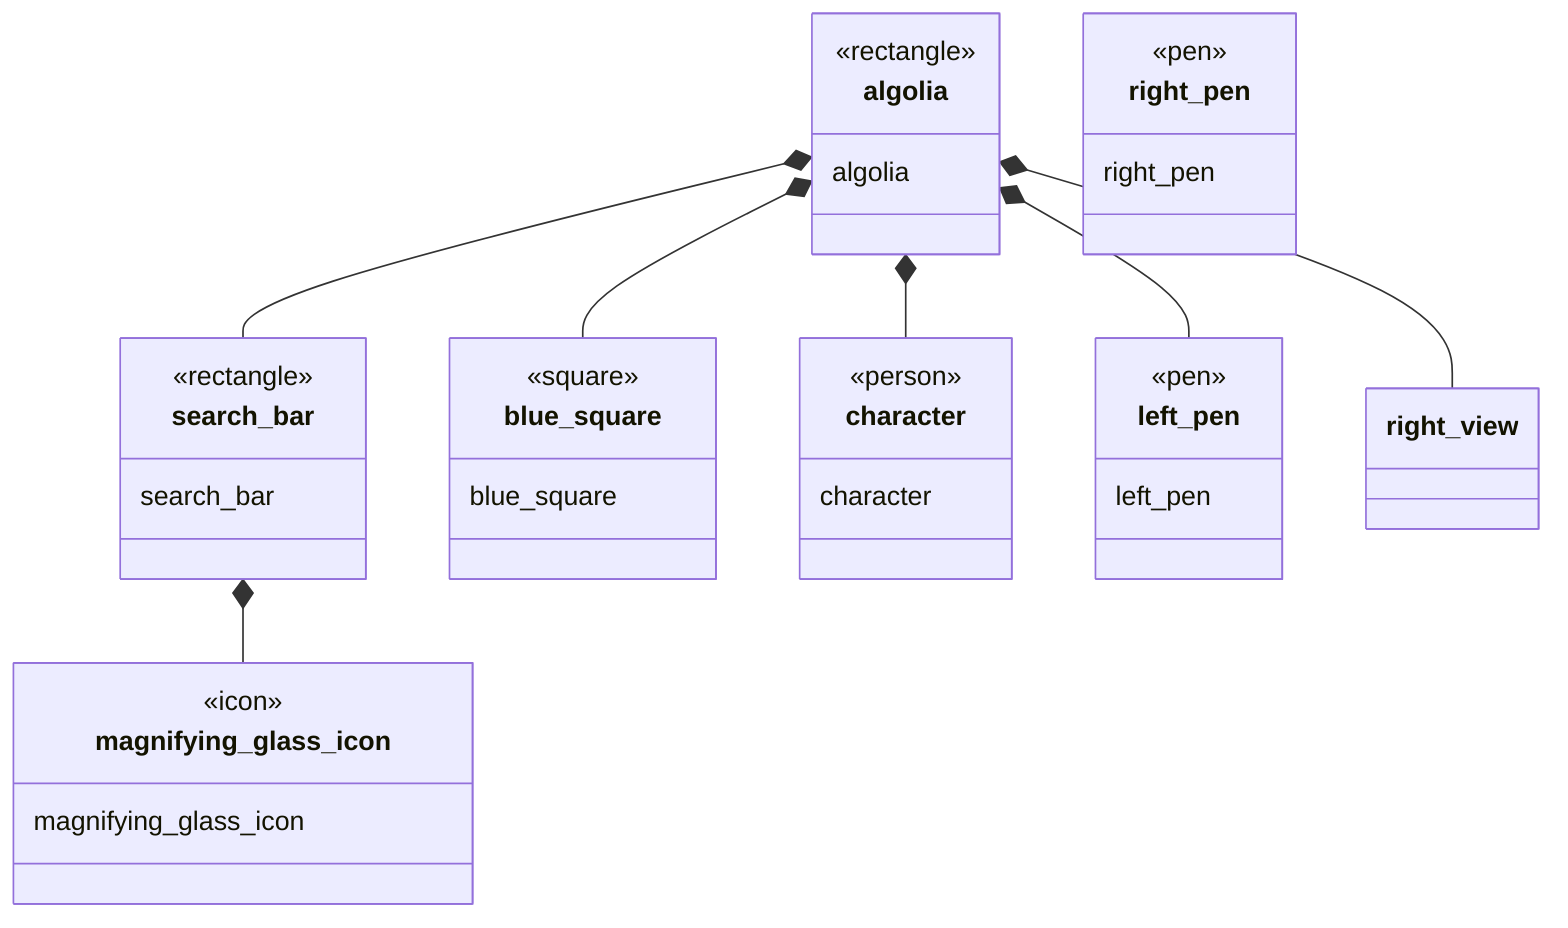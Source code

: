 classDiagram
  class algolia {
    algolia
    <<rectangle>>
  }
  class search_bar {
    search_bar
    <<rectangle>>
  }
  class magnifying_glass_icon {
    magnifying_glass_icon
    <<icon>>
  }
  class blue_square {
    blue_square
    <<square>>
  }
  class character {
    character
    <<person>>
  }
  class left_pen {
    left_pen
    <<pen>>
  }
  class right_pen {
    right_pen
    <<pen>>
  }
  %% Relationship
  algolia *-- blue_square
  algolia *-- character
  algolia *-- search_bar
  search_bar *-- magnifying_glass_icon
  algolia *-- left_pen
  algolia *-- right_view